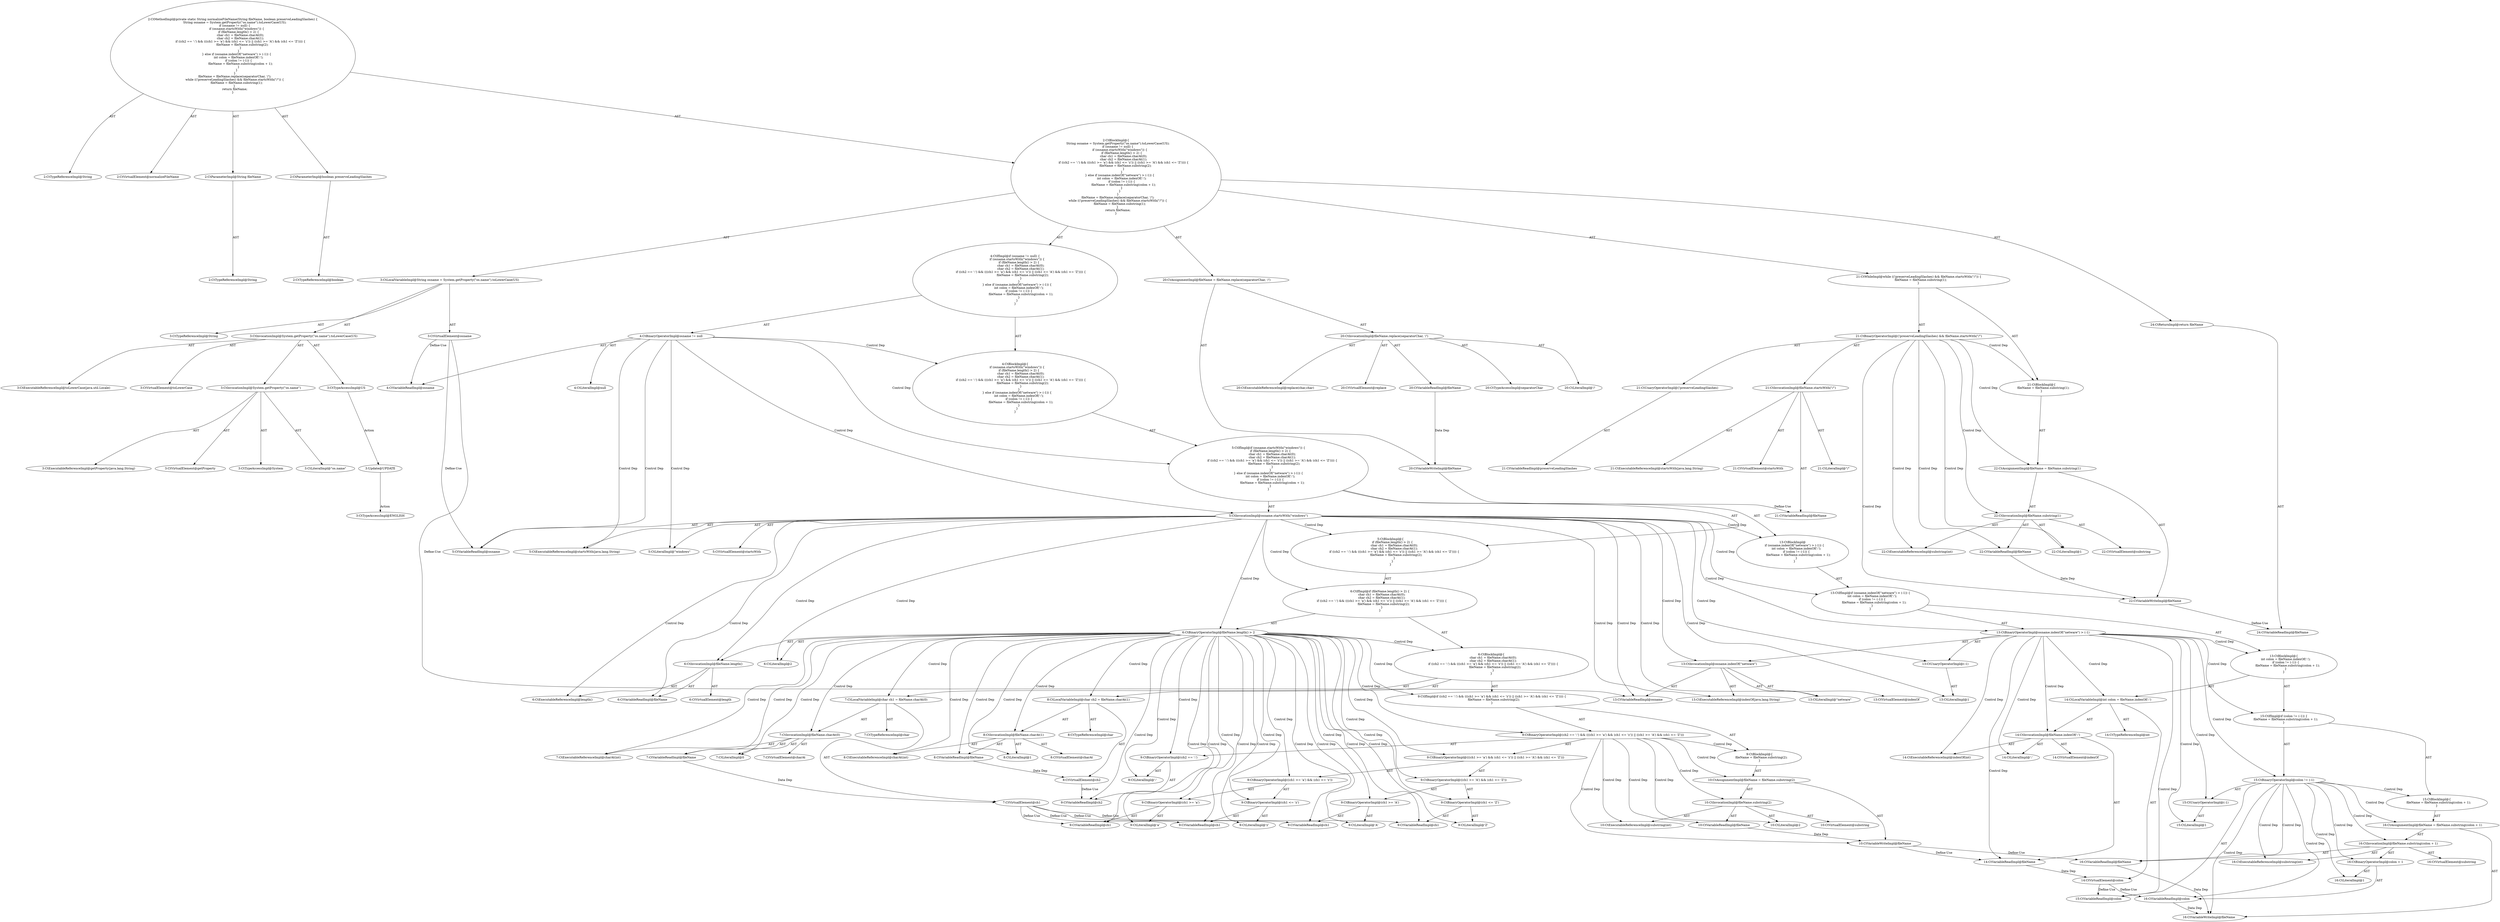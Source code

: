 digraph "normalizeFileName#?,String,boolean" {
0 [label="2:CtTypeReferenceImpl@String" shape=ellipse]
1 [label="2:CtVirtualElement@normalizeFileName" shape=ellipse]
2 [label="2:CtParameterImpl@String fileName" shape=ellipse]
3 [label="2:CtTypeReferenceImpl@String" shape=ellipse]
4 [label="2:CtParameterImpl@boolean preserveLeadingSlashes" shape=ellipse]
5 [label="2:CtTypeReferenceImpl@boolean" shape=ellipse]
6 [label="3:CtTypeReferenceImpl@String" shape=ellipse]
7 [label="3:CtExecutableReferenceImpl@toLowerCase(java.util.Locale)" shape=ellipse]
8 [label="3:CtVirtualElement@toLowerCase" shape=ellipse]
9 [label="3:CtExecutableReferenceImpl@getProperty(java.lang.String)" shape=ellipse]
10 [label="3:CtVirtualElement@getProperty" shape=ellipse]
11 [label="3:CtTypeAccessImpl@System" shape=ellipse]
12 [label="3:CtLiteralImpl@\"os.name\"" shape=ellipse]
13 [label="3:CtInvocationImpl@System.getProperty(\"os.name\")" shape=ellipse]
14 [label="3:CtTypeAccessImpl@US" shape=ellipse]
15 [label="3:CtInvocationImpl@System.getProperty(\"os.name\").toLowerCase(US)" shape=ellipse]
16 [label="3:CtVirtualElement@osname" shape=ellipse]
17 [label="3:CtLocalVariableImpl@String osname = System.getProperty(\"os.name\").toLowerCase(US)" shape=ellipse]
18 [label="4:CtVariableReadImpl@osname" shape=ellipse]
19 [label="4:CtLiteralImpl@null" shape=ellipse]
20 [label="4:CtBinaryOperatorImpl@osname != null" shape=ellipse]
21 [label="5:CtExecutableReferenceImpl@startsWith(java.lang.String)" shape=ellipse]
22 [label="5:CtVirtualElement@startsWith" shape=ellipse]
23 [label="5:CtVariableReadImpl@osname" shape=ellipse]
24 [label="5:CtLiteralImpl@\"windows\"" shape=ellipse]
25 [label="5:CtInvocationImpl@osname.startsWith(\"windows\")" shape=ellipse]
26 [label="6:CtExecutableReferenceImpl@length()" shape=ellipse]
27 [label="6:CtVirtualElement@length" shape=ellipse]
28 [label="6:CtVariableReadImpl@fileName" shape=ellipse]
29 [label="6:CtInvocationImpl@fileName.length()" shape=ellipse]
30 [label="6:CtLiteralImpl@2" shape=ellipse]
31 [label="6:CtBinaryOperatorImpl@fileName.length() > 2" shape=ellipse]
32 [label="7:CtTypeReferenceImpl@char" shape=ellipse]
33 [label="7:CtExecutableReferenceImpl@charAt(int)" shape=ellipse]
34 [label="7:CtVirtualElement@charAt" shape=ellipse]
35 [label="7:CtVariableReadImpl@fileName" shape=ellipse]
36 [label="7:CtLiteralImpl@0" shape=ellipse]
37 [label="7:CtInvocationImpl@fileName.charAt(0)" shape=ellipse]
38 [label="7:CtVirtualElement@ch1" shape=ellipse]
39 [label="7:CtLocalVariableImpl@char ch1 = fileName.charAt(0)" shape=ellipse]
40 [label="8:CtTypeReferenceImpl@char" shape=ellipse]
41 [label="8:CtExecutableReferenceImpl@charAt(int)" shape=ellipse]
42 [label="8:CtVirtualElement@charAt" shape=ellipse]
43 [label="8:CtVariableReadImpl@fileName" shape=ellipse]
44 [label="8:CtLiteralImpl@1" shape=ellipse]
45 [label="8:CtInvocationImpl@fileName.charAt(1)" shape=ellipse]
46 [label="8:CtVirtualElement@ch2" shape=ellipse]
47 [label="8:CtLocalVariableImpl@char ch2 = fileName.charAt(1)" shape=ellipse]
48 [label="9:CtVariableReadImpl@ch2" shape=ellipse]
49 [label="9:CtLiteralImpl@':'" shape=ellipse]
50 [label="9:CtBinaryOperatorImpl@(ch2 == ':')" shape=ellipse]
51 [label="9:CtVariableReadImpl@ch1" shape=ellipse]
52 [label="9:CtLiteralImpl@'a'" shape=ellipse]
53 [label="9:CtBinaryOperatorImpl@(ch1 >= 'a')" shape=ellipse]
54 [label="9:CtVariableReadImpl@ch1" shape=ellipse]
55 [label="9:CtLiteralImpl@'z'" shape=ellipse]
56 [label="9:CtBinaryOperatorImpl@(ch1 <= 'z')" shape=ellipse]
57 [label="9:CtBinaryOperatorImpl@((ch1 >= 'a') && (ch1 <= 'z'))" shape=ellipse]
58 [label="9:CtVariableReadImpl@ch1" shape=ellipse]
59 [label="9:CtLiteralImpl@'A'" shape=ellipse]
60 [label="9:CtBinaryOperatorImpl@(ch1 >= 'A')" shape=ellipse]
61 [label="9:CtVariableReadImpl@ch1" shape=ellipse]
62 [label="9:CtLiteralImpl@'Z'" shape=ellipse]
63 [label="9:CtBinaryOperatorImpl@(ch1 <= 'Z')" shape=ellipse]
64 [label="9:CtBinaryOperatorImpl@((ch1 >= 'A') && (ch1 <= 'Z'))" shape=ellipse]
65 [label="9:CtBinaryOperatorImpl@(((ch1 >= 'a') && (ch1 <= 'z')) || ((ch1 >= 'A') && (ch1 <= 'Z')))" shape=ellipse]
66 [label="9:CtBinaryOperatorImpl@(ch2 == ':') && (((ch1 >= 'a') && (ch1 <= 'z')) || ((ch1 >= 'A') && (ch1 <= 'Z')))" shape=ellipse]
67 [label="10:CtVariableWriteImpl@fileName" shape=ellipse]
68 [label="10:CtExecutableReferenceImpl@substring(int)" shape=ellipse]
69 [label="10:CtVirtualElement@substring" shape=ellipse]
70 [label="10:CtVariableReadImpl@fileName" shape=ellipse]
71 [label="10:CtLiteralImpl@2" shape=ellipse]
72 [label="10:CtInvocationImpl@fileName.substring(2)" shape=ellipse]
73 [label="10:CtAssignmentImpl@fileName = fileName.substring(2)" shape=ellipse]
74 [label="9:CtBlockImpl@\{
    fileName = fileName.substring(2);
\}" shape=ellipse]
75 [label="9:CtIfImpl@if ((ch2 == ':') && (((ch1 >= 'a') && (ch1 <= 'z')) || ((ch1 >= 'A') && (ch1 <= 'Z')))) \{
    fileName = fileName.substring(2);
\}" shape=ellipse]
76 [label="6:CtBlockImpl@\{
    char ch1 = fileName.charAt(0);
    char ch2 = fileName.charAt(1);
    if ((ch2 == ':') && (((ch1 >= 'a') && (ch1 <= 'z')) || ((ch1 >= 'A') && (ch1 <= 'Z')))) \{
        fileName = fileName.substring(2);
    \}
\}" shape=ellipse]
77 [label="6:CtIfImpl@if (fileName.length() > 2) \{
    char ch1 = fileName.charAt(0);
    char ch2 = fileName.charAt(1);
    if ((ch2 == ':') && (((ch1 >= 'a') && (ch1 <= 'z')) || ((ch1 >= 'A') && (ch1 <= 'Z')))) \{
        fileName = fileName.substring(2);
    \}
\}" shape=ellipse]
78 [label="5:CtBlockImpl@\{
    if (fileName.length() > 2) \{
        char ch1 = fileName.charAt(0);
        char ch2 = fileName.charAt(1);
        if ((ch2 == ':') && (((ch1 >= 'a') && (ch1 <= 'z')) || ((ch1 >= 'A') && (ch1 <= 'Z')))) \{
            fileName = fileName.substring(2);
        \}
    \}
\}" shape=ellipse]
79 [label="13:CtExecutableReferenceImpl@indexOf(java.lang.String)" shape=ellipse]
80 [label="13:CtVirtualElement@indexOf" shape=ellipse]
81 [label="13:CtVariableReadImpl@osname" shape=ellipse]
82 [label="13:CtLiteralImpl@\"netware\"" shape=ellipse]
83 [label="13:CtInvocationImpl@osname.indexOf(\"netware\")" shape=ellipse]
84 [label="13:CtLiteralImpl@1" shape=ellipse]
85 [label="13:CtUnaryOperatorImpl@(-1)" shape=ellipse]
86 [label="13:CtBinaryOperatorImpl@osname.indexOf(\"netware\") > (-1)" shape=ellipse]
87 [label="14:CtTypeReferenceImpl@int" shape=ellipse]
88 [label="14:CtExecutableReferenceImpl@indexOf(int)" shape=ellipse]
89 [label="14:CtVirtualElement@indexOf" shape=ellipse]
90 [label="14:CtVariableReadImpl@fileName" shape=ellipse]
91 [label="14:CtLiteralImpl@':'" shape=ellipse]
92 [label="14:CtInvocationImpl@fileName.indexOf(':')" shape=ellipse]
93 [label="14:CtVirtualElement@colon" shape=ellipse]
94 [label="14:CtLocalVariableImpl@int colon = fileName.indexOf(':')" shape=ellipse]
95 [label="15:CtVariableReadImpl@colon" shape=ellipse]
96 [label="15:CtLiteralImpl@1" shape=ellipse]
97 [label="15:CtUnaryOperatorImpl@(-1)" shape=ellipse]
98 [label="15:CtBinaryOperatorImpl@colon != (-1)" shape=ellipse]
99 [label="16:CtVariableWriteImpl@fileName" shape=ellipse]
100 [label="16:CtExecutableReferenceImpl@substring(int)" shape=ellipse]
101 [label="16:CtVirtualElement@substring" shape=ellipse]
102 [label="16:CtVariableReadImpl@fileName" shape=ellipse]
103 [label="16:CtVariableReadImpl@colon" shape=ellipse]
104 [label="16:CtLiteralImpl@1" shape=ellipse]
105 [label="16:CtBinaryOperatorImpl@colon + 1" shape=ellipse]
106 [label="16:CtInvocationImpl@fileName.substring(colon + 1)" shape=ellipse]
107 [label="16:CtAssignmentImpl@fileName = fileName.substring(colon + 1)" shape=ellipse]
108 [label="15:CtBlockImpl@\{
    fileName = fileName.substring(colon + 1);
\}" shape=ellipse]
109 [label="15:CtIfImpl@if (colon != (-1)) \{
    fileName = fileName.substring(colon + 1);
\}" shape=ellipse]
110 [label="13:CtBlockImpl@\{
    int colon = fileName.indexOf(':');
    if (colon != (-1)) \{
        fileName = fileName.substring(colon + 1);
    \}
\}" shape=ellipse]
111 [label="13:CtIfImpl@if (osname.indexOf(\"netware\") > (-1)) \{
    int colon = fileName.indexOf(':');
    if (colon != (-1)) \{
        fileName = fileName.substring(colon + 1);
    \}
\}" shape=ellipse]
112 [label="13:CtBlockImpl@
    if (osname.indexOf(\"netware\") > (-1)) \{
        int colon = fileName.indexOf(':');
        if (colon != (-1)) \{
            fileName = fileName.substring(colon + 1);
        \}
    \}
" shape=ellipse]
113 [label="5:CtIfImpl@if (osname.startsWith(\"windows\")) \{
    if (fileName.length() > 2) \{
        char ch1 = fileName.charAt(0);
        char ch2 = fileName.charAt(1);
        if ((ch2 == ':') && (((ch1 >= 'a') && (ch1 <= 'z')) || ((ch1 >= 'A') && (ch1 <= 'Z')))) \{
            fileName = fileName.substring(2);
        \}
    \}
\} else if (osname.indexOf(\"netware\") > (-1)) \{
    int colon = fileName.indexOf(':');
    if (colon != (-1)) \{
        fileName = fileName.substring(colon + 1);
    \}
\}" shape=ellipse]
114 [label="4:CtBlockImpl@\{
    if (osname.startsWith(\"windows\")) \{
        if (fileName.length() > 2) \{
            char ch1 = fileName.charAt(0);
            char ch2 = fileName.charAt(1);
            if ((ch2 == ':') && (((ch1 >= 'a') && (ch1 <= 'z')) || ((ch1 >= 'A') && (ch1 <= 'Z')))) \{
                fileName = fileName.substring(2);
            \}
        \}
    \} else if (osname.indexOf(\"netware\") > (-1)) \{
        int colon = fileName.indexOf(':');
        if (colon != (-1)) \{
            fileName = fileName.substring(colon + 1);
        \}
    \}
\}" shape=ellipse]
115 [label="4:CtIfImpl@if (osname != null) \{
    if (osname.startsWith(\"windows\")) \{
        if (fileName.length() > 2) \{
            char ch1 = fileName.charAt(0);
            char ch2 = fileName.charAt(1);
            if ((ch2 == ':') && (((ch1 >= 'a') && (ch1 <= 'z')) || ((ch1 >= 'A') && (ch1 <= 'Z')))) \{
                fileName = fileName.substring(2);
            \}
        \}
    \} else if (osname.indexOf(\"netware\") > (-1)) \{
        int colon = fileName.indexOf(':');
        if (colon != (-1)) \{
            fileName = fileName.substring(colon + 1);
        \}
    \}
\}" shape=ellipse]
116 [label="20:CtVariableWriteImpl@fileName" shape=ellipse]
117 [label="20:CtExecutableReferenceImpl@replace(char,char)" shape=ellipse]
118 [label="20:CtVirtualElement@replace" shape=ellipse]
119 [label="20:CtVariableReadImpl@fileName" shape=ellipse]
120 [label="20:CtTypeAccessImpl@separatorChar" shape=ellipse]
121 [label="20:CtLiteralImpl@'/'" shape=ellipse]
122 [label="20:CtInvocationImpl@fileName.replace(separatorChar, '/')" shape=ellipse]
123 [label="20:CtAssignmentImpl@fileName = fileName.replace(separatorChar, '/')" shape=ellipse]
124 [label="21:CtVariableReadImpl@preserveLeadingSlashes" shape=ellipse]
125 [label="21:CtUnaryOperatorImpl@(!preserveLeadingSlashes)" shape=ellipse]
126 [label="21:CtExecutableReferenceImpl@startsWith(java.lang.String)" shape=ellipse]
127 [label="21:CtVirtualElement@startsWith" shape=ellipse]
128 [label="21:CtVariableReadImpl@fileName" shape=ellipse]
129 [label="21:CtLiteralImpl@\"/\"" shape=ellipse]
130 [label="21:CtInvocationImpl@fileName.startsWith(\"/\")" shape=ellipse]
131 [label="21:CtBinaryOperatorImpl@(!preserveLeadingSlashes) && fileName.startsWith(\"/\")" shape=ellipse]
132 [label="22:CtVariableWriteImpl@fileName" shape=ellipse]
133 [label="22:CtExecutableReferenceImpl@substring(int)" shape=ellipse]
134 [label="22:CtVirtualElement@substring" shape=ellipse]
135 [label="22:CtVariableReadImpl@fileName" shape=ellipse]
136 [label="22:CtLiteralImpl@1" shape=ellipse]
137 [label="22:CtInvocationImpl@fileName.substring(1)" shape=ellipse]
138 [label="22:CtAssignmentImpl@fileName = fileName.substring(1)" shape=ellipse]
139 [label="21:CtBlockImpl@\{
    fileName = fileName.substring(1);
\}" shape=ellipse]
140 [label="21:CtWhileImpl@while ((!preserveLeadingSlashes) && fileName.startsWith(\"/\")) \{
    fileName = fileName.substring(1);
\} " shape=ellipse]
141 [label="24:CtVariableReadImpl@fileName" shape=ellipse]
142 [label="24:CtReturnImpl@return fileName" shape=ellipse]
143 [label="2:CtBlockImpl@\{
    String osname = System.getProperty(\"os.name\").toLowerCase(US);
    if (osname != null) \{
        if (osname.startsWith(\"windows\")) \{
            if (fileName.length() > 2) \{
                char ch1 = fileName.charAt(0);
                char ch2 = fileName.charAt(1);
                if ((ch2 == ':') && (((ch1 >= 'a') && (ch1 <= 'z')) || ((ch1 >= 'A') && (ch1 <= 'Z')))) \{
                    fileName = fileName.substring(2);
                \}
            \}
        \} else if (osname.indexOf(\"netware\") > (-1)) \{
            int colon = fileName.indexOf(':');
            if (colon != (-1)) \{
                fileName = fileName.substring(colon + 1);
            \}
        \}
    \}
    fileName = fileName.replace(separatorChar, '/');
    while ((!preserveLeadingSlashes) && fileName.startsWith(\"/\")) \{
        fileName = fileName.substring(1);
    \} 
    return fileName;
\}" shape=ellipse]
144 [label="2:CtMethodImpl@private static String normalizeFileName(String fileName, boolean preserveLeadingSlashes) \{
    String osname = System.getProperty(\"os.name\").toLowerCase(US);
    if (osname != null) \{
        if (osname.startsWith(\"windows\")) \{
            if (fileName.length() > 2) \{
                char ch1 = fileName.charAt(0);
                char ch2 = fileName.charAt(1);
                if ((ch2 == ':') && (((ch1 >= 'a') && (ch1 <= 'z')) || ((ch1 >= 'A') && (ch1 <= 'Z')))) \{
                    fileName = fileName.substring(2);
                \}
            \}
        \} else if (osname.indexOf(\"netware\") > (-1)) \{
            int colon = fileName.indexOf(':');
            if (colon != (-1)) \{
                fileName = fileName.substring(colon + 1);
            \}
        \}
    \}
    fileName = fileName.replace(separatorChar, '/');
    while ((!preserveLeadingSlashes) && fileName.startsWith(\"/\")) \{
        fileName = fileName.substring(1);
    \} 
    return fileName;
\}" shape=ellipse]
145 [label="3:Update@UPDATE" shape=ellipse]
146 [label="3:CtTypeAccessImpl@ENGLISH" shape=ellipse]
2 -> 3 [label="AST"];
4 -> 5 [label="AST"];
13 -> 10 [label="AST"];
13 -> 11 [label="AST"];
13 -> 9 [label="AST"];
13 -> 12 [label="AST"];
14 -> 145 [label="Action"];
15 -> 8 [label="AST"];
15 -> 13 [label="AST"];
15 -> 7 [label="AST"];
15 -> 14 [label="AST"];
16 -> 18 [label="Define-Use"];
16 -> 23 [label="Define-Use"];
16 -> 81 [label="Define-Use"];
17 -> 16 [label="AST"];
17 -> 6 [label="AST"];
17 -> 15 [label="AST"];
20 -> 18 [label="AST"];
20 -> 19 [label="AST"];
20 -> 114 [label="Control Dep"];
20 -> 113 [label="Control Dep"];
20 -> 25 [label="Control Dep"];
20 -> 21 [label="Control Dep"];
20 -> 23 [label="Control Dep"];
20 -> 24 [label="Control Dep"];
25 -> 22 [label="AST"];
25 -> 23 [label="AST"];
25 -> 21 [label="AST"];
25 -> 24 [label="AST"];
25 -> 78 [label="Control Dep"];
25 -> 77 [label="Control Dep"];
25 -> 31 [label="Control Dep"];
25 -> 29 [label="Control Dep"];
25 -> 26 [label="Control Dep"];
25 -> 28 [label="Control Dep"];
25 -> 30 [label="Control Dep"];
25 -> 112 [label="Control Dep"];
25 -> 111 [label="Control Dep"];
25 -> 86 [label="Control Dep"];
25 -> 83 [label="Control Dep"];
25 -> 79 [label="Control Dep"];
25 -> 81 [label="Control Dep"];
25 -> 82 [label="Control Dep"];
25 -> 85 [label="Control Dep"];
25 -> 84 [label="Control Dep"];
29 -> 27 [label="AST"];
29 -> 28 [label="AST"];
29 -> 26 [label="AST"];
31 -> 29 [label="AST"];
31 -> 30 [label="AST"];
31 -> 76 [label="Control Dep"];
31 -> 39 [label="Control Dep"];
31 -> 37 [label="Control Dep"];
31 -> 33 [label="Control Dep"];
31 -> 35 [label="Control Dep"];
31 -> 36 [label="Control Dep"];
31 -> 47 [label="Control Dep"];
31 -> 45 [label="Control Dep"];
31 -> 41 [label="Control Dep"];
31 -> 43 [label="Control Dep"];
31 -> 44 [label="Control Dep"];
31 -> 75 [label="Control Dep"];
31 -> 66 [label="Control Dep"];
31 -> 50 [label="Control Dep"];
31 -> 48 [label="Control Dep"];
31 -> 49 [label="Control Dep"];
31 -> 65 [label="Control Dep"];
31 -> 57 [label="Control Dep"];
31 -> 53 [label="Control Dep"];
31 -> 51 [label="Control Dep"];
31 -> 52 [label="Control Dep"];
31 -> 56 [label="Control Dep"];
31 -> 54 [label="Control Dep"];
31 -> 55 [label="Control Dep"];
31 -> 64 [label="Control Dep"];
31 -> 60 [label="Control Dep"];
31 -> 58 [label="Control Dep"];
31 -> 59 [label="Control Dep"];
31 -> 63 [label="Control Dep"];
31 -> 61 [label="Control Dep"];
31 -> 62 [label="Control Dep"];
35 -> 38 [label="Data Dep"];
37 -> 34 [label="AST"];
37 -> 35 [label="AST"];
37 -> 33 [label="AST"];
37 -> 36 [label="AST"];
38 -> 51 [label="Define-Use"];
38 -> 54 [label="Define-Use"];
38 -> 58 [label="Define-Use"];
38 -> 61 [label="Define-Use"];
39 -> 38 [label="AST"];
39 -> 32 [label="AST"];
39 -> 37 [label="AST"];
43 -> 46 [label="Data Dep"];
45 -> 42 [label="AST"];
45 -> 43 [label="AST"];
45 -> 41 [label="AST"];
45 -> 44 [label="AST"];
46 -> 48 [label="Define-Use"];
47 -> 46 [label="AST"];
47 -> 40 [label="AST"];
47 -> 45 [label="AST"];
50 -> 48 [label="AST"];
50 -> 49 [label="AST"];
53 -> 51 [label="AST"];
53 -> 52 [label="AST"];
56 -> 54 [label="AST"];
56 -> 55 [label="AST"];
57 -> 53 [label="AST"];
57 -> 56 [label="AST"];
60 -> 58 [label="AST"];
60 -> 59 [label="AST"];
63 -> 61 [label="AST"];
63 -> 62 [label="AST"];
64 -> 60 [label="AST"];
64 -> 63 [label="AST"];
65 -> 57 [label="AST"];
65 -> 64 [label="AST"];
66 -> 50 [label="AST"];
66 -> 65 [label="AST"];
66 -> 74 [label="Control Dep"];
66 -> 73 [label="Control Dep"];
66 -> 67 [label="Control Dep"];
66 -> 72 [label="Control Dep"];
66 -> 68 [label="Control Dep"];
66 -> 70 [label="Control Dep"];
66 -> 71 [label="Control Dep"];
67 -> 90 [label="Define-Use"];
67 -> 102 [label="Define-Use"];
70 -> 67 [label="Data Dep"];
72 -> 69 [label="AST"];
72 -> 70 [label="AST"];
72 -> 68 [label="AST"];
72 -> 71 [label="AST"];
73 -> 67 [label="AST"];
73 -> 72 [label="AST"];
74 -> 73 [label="AST"];
75 -> 66 [label="AST"];
75 -> 74 [label="AST"];
76 -> 39 [label="AST"];
76 -> 47 [label="AST"];
76 -> 75 [label="AST"];
77 -> 31 [label="AST"];
77 -> 76 [label="AST"];
78 -> 77 [label="AST"];
83 -> 80 [label="AST"];
83 -> 81 [label="AST"];
83 -> 79 [label="AST"];
83 -> 82 [label="AST"];
85 -> 84 [label="AST"];
86 -> 83 [label="AST"];
86 -> 85 [label="AST"];
86 -> 110 [label="Control Dep"];
86 -> 94 [label="Control Dep"];
86 -> 92 [label="Control Dep"];
86 -> 88 [label="Control Dep"];
86 -> 90 [label="Control Dep"];
86 -> 91 [label="Control Dep"];
86 -> 109 [label="Control Dep"];
86 -> 98 [label="Control Dep"];
86 -> 95 [label="Control Dep"];
86 -> 97 [label="Control Dep"];
86 -> 96 [label="Control Dep"];
90 -> 93 [label="Data Dep"];
92 -> 89 [label="AST"];
92 -> 90 [label="AST"];
92 -> 88 [label="AST"];
92 -> 91 [label="AST"];
93 -> 95 [label="Define-Use"];
93 -> 103 [label="Define-Use"];
94 -> 93 [label="AST"];
94 -> 87 [label="AST"];
94 -> 92 [label="AST"];
97 -> 96 [label="AST"];
98 -> 95 [label="AST"];
98 -> 97 [label="AST"];
98 -> 108 [label="Control Dep"];
98 -> 107 [label="Control Dep"];
98 -> 99 [label="Control Dep"];
98 -> 106 [label="Control Dep"];
98 -> 100 [label="Control Dep"];
98 -> 102 [label="Control Dep"];
98 -> 105 [label="Control Dep"];
98 -> 103 [label="Control Dep"];
98 -> 104 [label="Control Dep"];
102 -> 99 [label="Data Dep"];
103 -> 99 [label="Data Dep"];
105 -> 103 [label="AST"];
105 -> 104 [label="AST"];
106 -> 101 [label="AST"];
106 -> 102 [label="AST"];
106 -> 100 [label="AST"];
106 -> 105 [label="AST"];
107 -> 99 [label="AST"];
107 -> 106 [label="AST"];
108 -> 107 [label="AST"];
109 -> 98 [label="AST"];
109 -> 108 [label="AST"];
110 -> 94 [label="AST"];
110 -> 109 [label="AST"];
111 -> 86 [label="AST"];
111 -> 110 [label="AST"];
112 -> 111 [label="AST"];
113 -> 25 [label="AST"];
113 -> 78 [label="AST"];
113 -> 112 [label="AST"];
114 -> 113 [label="AST"];
115 -> 20 [label="AST"];
115 -> 114 [label="AST"];
116 -> 128 [label="Define-Use"];
119 -> 116 [label="Data Dep"];
122 -> 118 [label="AST"];
122 -> 119 [label="AST"];
122 -> 117 [label="AST"];
122 -> 120 [label="AST"];
122 -> 121 [label="AST"];
123 -> 116 [label="AST"];
123 -> 122 [label="AST"];
125 -> 124 [label="AST"];
130 -> 127 [label="AST"];
130 -> 128 [label="AST"];
130 -> 126 [label="AST"];
130 -> 129 [label="AST"];
131 -> 125 [label="AST"];
131 -> 130 [label="AST"];
131 -> 139 [label="Control Dep"];
131 -> 138 [label="Control Dep"];
131 -> 132 [label="Control Dep"];
131 -> 137 [label="Control Dep"];
131 -> 133 [label="Control Dep"];
131 -> 135 [label="Control Dep"];
131 -> 136 [label="Control Dep"];
132 -> 141 [label="Define-Use"];
135 -> 132 [label="Data Dep"];
137 -> 134 [label="AST"];
137 -> 135 [label="AST"];
137 -> 133 [label="AST"];
137 -> 136 [label="AST"];
138 -> 132 [label="AST"];
138 -> 137 [label="AST"];
139 -> 138 [label="AST"];
140 -> 131 [label="AST"];
140 -> 139 [label="AST"];
142 -> 141 [label="AST"];
143 -> 17 [label="AST"];
143 -> 115 [label="AST"];
143 -> 123 [label="AST"];
143 -> 140 [label="AST"];
143 -> 142 [label="AST"];
144 -> 1 [label="AST"];
144 -> 0 [label="AST"];
144 -> 2 [label="AST"];
144 -> 4 [label="AST"];
144 -> 143 [label="AST"];
145 -> 146 [label="Action"];
}